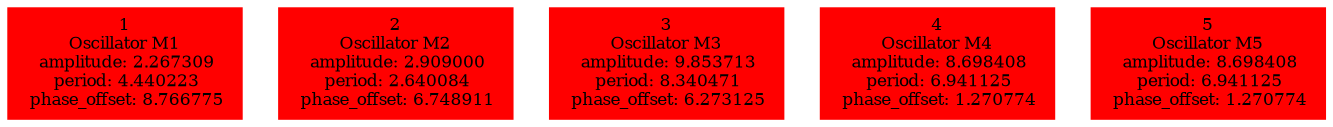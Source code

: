  digraph g{ forcelabels=true;
1 [label=<1<BR />Oscillator M1<BR /> amplitude: 2.267309<BR /> period: 4.440223<BR /> phase_offset: 8.766775>, shape=box,color=red,style=filled,fontsize=8];
2 [label=<2<BR />Oscillator M2<BR /> amplitude: 2.909000<BR /> period: 2.640084<BR /> phase_offset: 6.748911>, shape=box,color=red,style=filled,fontsize=8];
3 [label=<3<BR />Oscillator M3<BR /> amplitude: 9.853713<BR /> period: 8.340471<BR /> phase_offset: 6.273125>, shape=box,color=red,style=filled,fontsize=8];
4 [label=<4<BR />Oscillator M4<BR /> amplitude: 8.698408<BR /> period: 6.941125<BR /> phase_offset: 1.270774>, shape=box,color=red,style=filled,fontsize=8];
5 [label=<5<BR />Oscillator M5<BR /> amplitude: 8.698408<BR /> period: 6.941125<BR /> phase_offset: 1.270774>, shape=box,color=red,style=filled,fontsize=8];
 }
